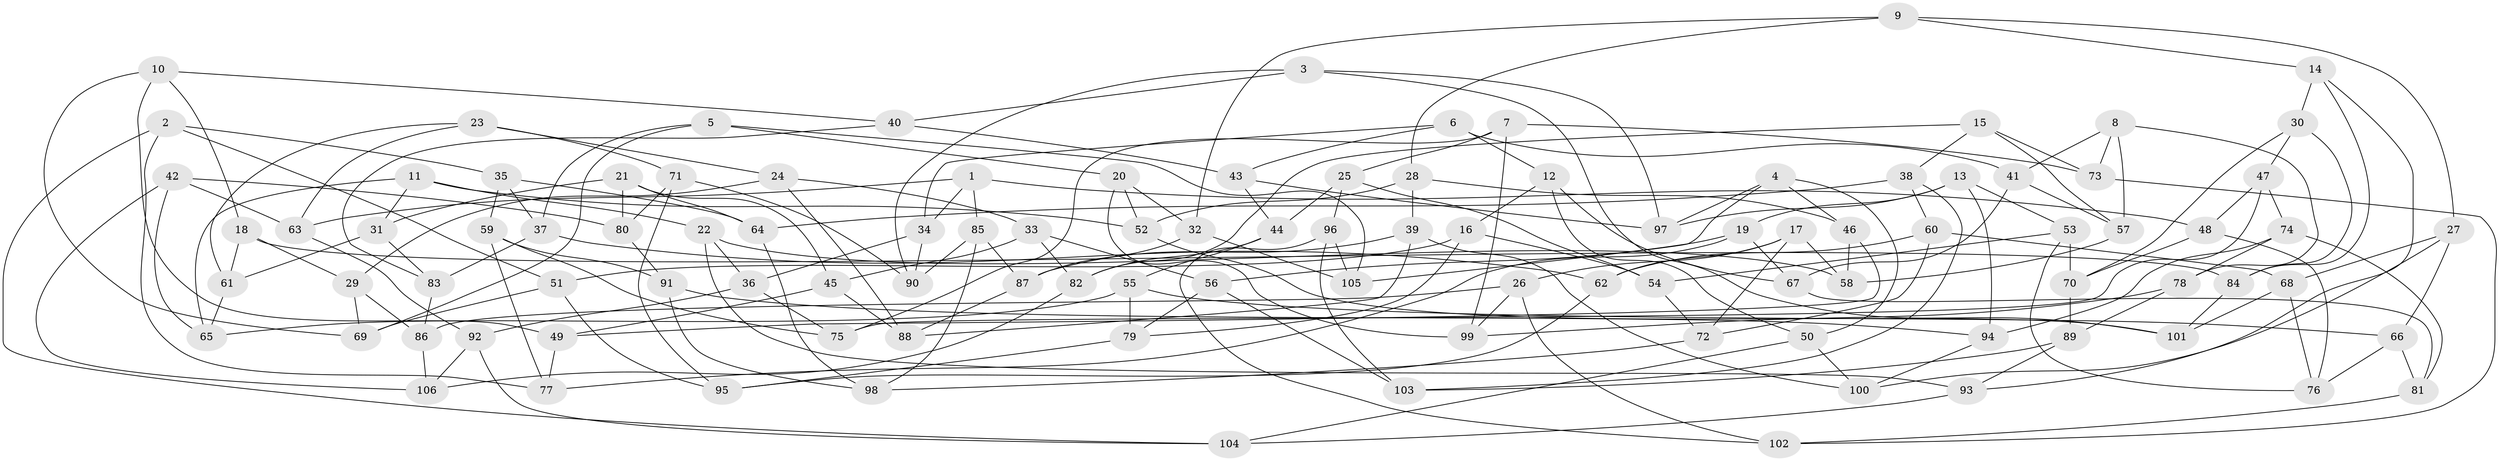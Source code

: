 // Generated by graph-tools (version 1.1) at 2025/02/03/09/25 03:02:54]
// undirected, 106 vertices, 212 edges
graph export_dot {
graph [start="1"]
  node [color=gray90,style=filled];
  1;
  2;
  3;
  4;
  5;
  6;
  7;
  8;
  9;
  10;
  11;
  12;
  13;
  14;
  15;
  16;
  17;
  18;
  19;
  20;
  21;
  22;
  23;
  24;
  25;
  26;
  27;
  28;
  29;
  30;
  31;
  32;
  33;
  34;
  35;
  36;
  37;
  38;
  39;
  40;
  41;
  42;
  43;
  44;
  45;
  46;
  47;
  48;
  49;
  50;
  51;
  52;
  53;
  54;
  55;
  56;
  57;
  58;
  59;
  60;
  61;
  62;
  63;
  64;
  65;
  66;
  67;
  68;
  69;
  70;
  71;
  72;
  73;
  74;
  75;
  76;
  77;
  78;
  79;
  80;
  81;
  82;
  83;
  84;
  85;
  86;
  87;
  88;
  89;
  90;
  91;
  92;
  93;
  94;
  95;
  96;
  97;
  98;
  99;
  100;
  101;
  102;
  103;
  104;
  105;
  106;
  1 -- 63;
  1 -- 34;
  1 -- 85;
  1 -- 48;
  2 -- 35;
  2 -- 104;
  2 -- 77;
  2 -- 51;
  3 -- 101;
  3 -- 90;
  3 -- 97;
  3 -- 40;
  4 -- 46;
  4 -- 105;
  4 -- 97;
  4 -- 50;
  5 -- 37;
  5 -- 105;
  5 -- 69;
  5 -- 20;
  6 -- 34;
  6 -- 12;
  6 -- 41;
  6 -- 43;
  7 -- 75;
  7 -- 73;
  7 -- 99;
  7 -- 25;
  8 -- 57;
  8 -- 78;
  8 -- 73;
  8 -- 41;
  9 -- 14;
  9 -- 27;
  9 -- 28;
  9 -- 32;
  10 -- 69;
  10 -- 49;
  10 -- 40;
  10 -- 18;
  11 -- 31;
  11 -- 22;
  11 -- 65;
  11 -- 52;
  12 -- 16;
  12 -- 67;
  12 -- 50;
  13 -- 19;
  13 -- 53;
  13 -- 94;
  13 -- 97;
  14 -- 93;
  14 -- 84;
  14 -- 30;
  15 -- 82;
  15 -- 38;
  15 -- 73;
  15 -- 57;
  16 -- 54;
  16 -- 51;
  16 -- 79;
  17 -- 26;
  17 -- 58;
  17 -- 62;
  17 -- 72;
  18 -- 84;
  18 -- 29;
  18 -- 61;
  19 -- 67;
  19 -- 56;
  19 -- 77;
  20 -- 99;
  20 -- 32;
  20 -- 52;
  21 -- 45;
  21 -- 64;
  21 -- 80;
  21 -- 31;
  22 -- 58;
  22 -- 93;
  22 -- 36;
  23 -- 24;
  23 -- 61;
  23 -- 71;
  23 -- 63;
  24 -- 33;
  24 -- 88;
  24 -- 29;
  25 -- 44;
  25 -- 96;
  25 -- 54;
  26 -- 99;
  26 -- 86;
  26 -- 102;
  27 -- 100;
  27 -- 66;
  27 -- 68;
  28 -- 52;
  28 -- 39;
  28 -- 46;
  29 -- 86;
  29 -- 69;
  30 -- 84;
  30 -- 70;
  30 -- 47;
  31 -- 61;
  31 -- 83;
  32 -- 87;
  32 -- 105;
  33 -- 45;
  33 -- 56;
  33 -- 82;
  34 -- 90;
  34 -- 36;
  35 -- 37;
  35 -- 64;
  35 -- 59;
  36 -- 92;
  36 -- 75;
  37 -- 62;
  37 -- 83;
  38 -- 60;
  38 -- 64;
  38 -- 103;
  39 -- 87;
  39 -- 100;
  39 -- 88;
  40 -- 83;
  40 -- 43;
  41 -- 67;
  41 -- 57;
  42 -- 63;
  42 -- 65;
  42 -- 80;
  42 -- 106;
  43 -- 97;
  43 -- 44;
  44 -- 55;
  44 -- 82;
  45 -- 49;
  45 -- 88;
  46 -- 49;
  46 -- 58;
  47 -- 48;
  47 -- 75;
  47 -- 74;
  48 -- 76;
  48 -- 70;
  49 -- 77;
  50 -- 100;
  50 -- 104;
  51 -- 69;
  51 -- 95;
  52 -- 101;
  53 -- 54;
  53 -- 76;
  53 -- 70;
  54 -- 72;
  55 -- 65;
  55 -- 79;
  55 -- 66;
  56 -- 103;
  56 -- 79;
  57 -- 58;
  59 -- 77;
  59 -- 91;
  59 -- 75;
  60 -- 68;
  60 -- 72;
  60 -- 62;
  61 -- 65;
  62 -- 95;
  63 -- 92;
  64 -- 98;
  66 -- 81;
  66 -- 76;
  67 -- 81;
  68 -- 101;
  68 -- 76;
  70 -- 89;
  71 -- 80;
  71 -- 90;
  71 -- 95;
  72 -- 98;
  73 -- 102;
  74 -- 81;
  74 -- 78;
  74 -- 94;
  78 -- 99;
  78 -- 89;
  79 -- 95;
  80 -- 91;
  81 -- 102;
  82 -- 106;
  83 -- 86;
  84 -- 101;
  85 -- 87;
  85 -- 98;
  85 -- 90;
  86 -- 106;
  87 -- 88;
  89 -- 103;
  89 -- 93;
  91 -- 98;
  91 -- 94;
  92 -- 106;
  92 -- 104;
  93 -- 104;
  94 -- 100;
  96 -- 102;
  96 -- 105;
  96 -- 103;
}
